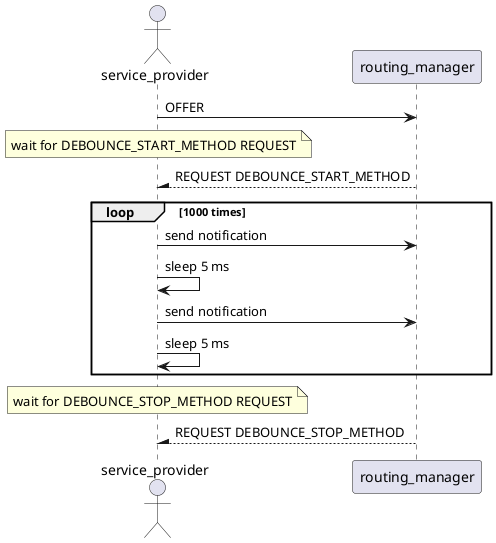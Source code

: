 @startuml

  Actor service_provider as SP

  participant routing_manager as RM

  SP -> RM : OFFER

  note over SP
    wait for DEBOUNCE_START_METHOD REQUEST
  end note

  RM --\ SP : REQUEST DEBOUNCE_START_METHOD

  loop 1000 times

    SP -> RM : send notification

    SP -> SP : sleep 5 ms

    SP -> RM : send notification

    SP -> SP : sleep 5 ms

  end

  note over SP
    wait for DEBOUNCE_STOP_METHOD REQUEST
  end note

  RM --\ SP : REQUEST DEBOUNCE_STOP_METHOD
@enduml
